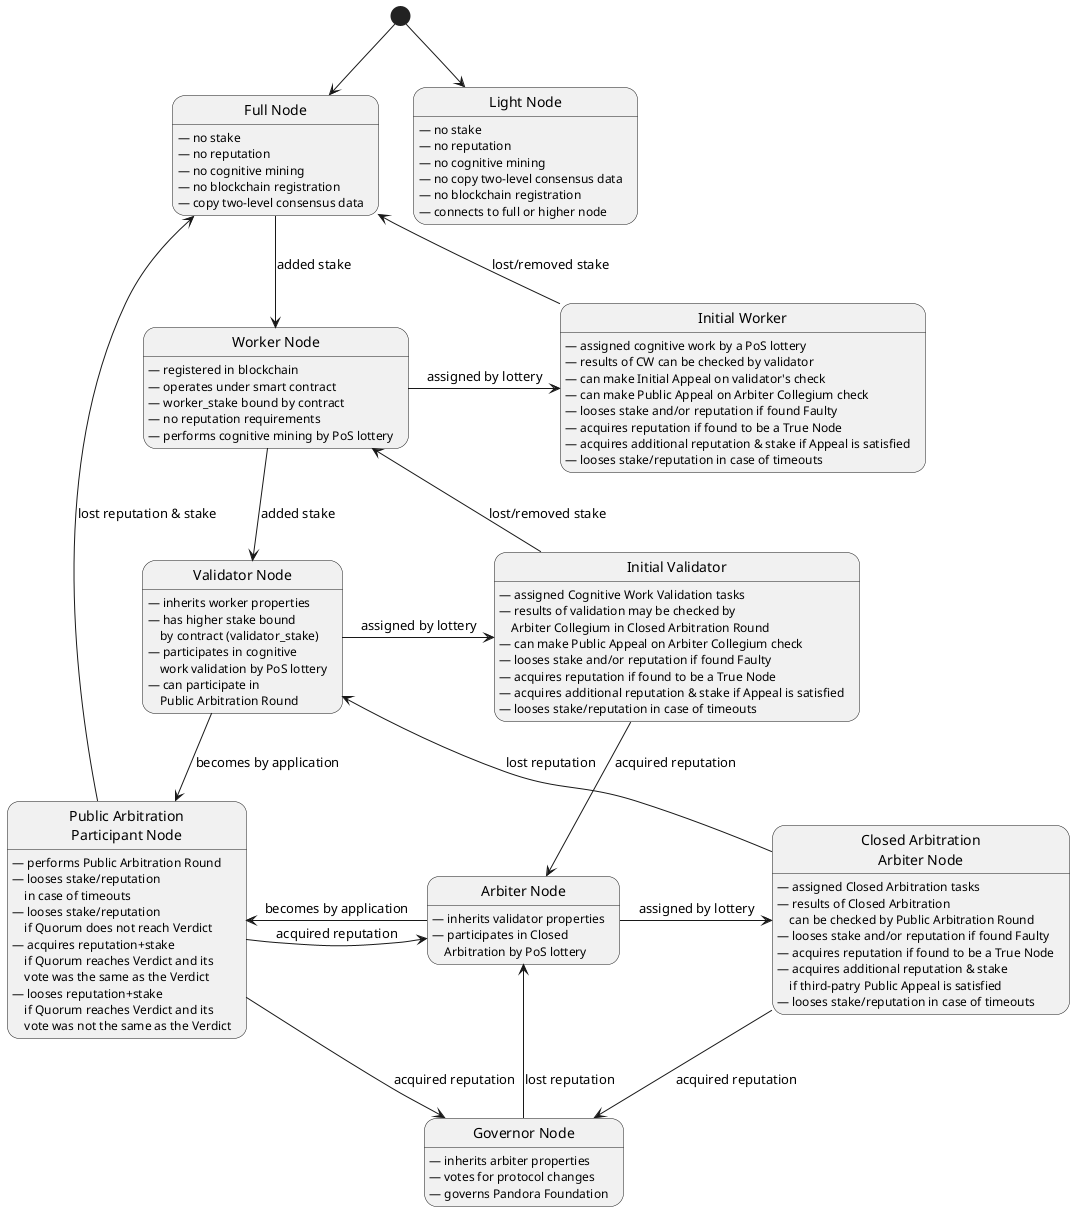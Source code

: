 @startuml
state "Light Node" as light

state "Full Node" as full
state "Worker Node" as worker
state "Validator Node" as validator
state "Arbiter Node" as arbiter
state "Governor Node" as governor

light: — no stake
light: — no reputation
light: — no cognitive mining
light: — no copy two-level consensus data
light: — no blockchain registration
light: — connects to full or higher node

full: — no stake
full: — no reputation
full: — no cognitive mining
full: — no blockchain registration
full: — copy two-level consensus data

worker: — registered in blockchain
worker: — operates under smart contract
worker: — worker_stake bound by contract
worker: — no reputation requirements
worker: — performs cognitive mining by PoS lottery

validator: — inherits worker properties
validator: — has higher stake bound\n    by contract (validator_stake)
validator: — participates in cognitive\n    work validation by PoS lottery
validator: — can participate in\n    Public Arbitration Round

arbiter: — inherits validator properties
arbiter: — participates in Closed\n    Arbitration by PoS lottery

governor: — inherits arbiter properties
governor: — votes for protocol changes
governor: — governs Pandora Foundation

[*] --> full
[*] --> light
full -down-> worker: added stake
worker -down-> validator: added stake
governor -up-> arbiter: lost reputation

state "Initial Worker" as initialWorker
state "Initial Validator" as initialValidator
state "Closed Arbitration\nArbiter Node" as closedArbiter
state "Public Arbitration\nParticipant Node" as public

initialWorker: — assigned cognitive work by a PoS lottery
initialWorker: — results of CW can be checked by validator
initialWorker: — can make Initial Appeal on validator's check
initialWorker: — can make Public Appeal on Arbiter Collegium check
initialWorker: — looses stake and/or reputation if found Faulty
initialWorker: — acquires reputation if found to be a True Node
initialWorker: — acquires additional reputation & stake if Appeal is satisfied
initialWorker: — looses stake/reputation in case of timeouts

initialValidator: — assigned Cognitive Work Validation tasks
initialValidator: — results of validation may be checked by\n    Arbiter Collegium in Closed Arbitration Round
initialValidator: — can make Public Appeal on Arbiter Collegium check
initialValidator: — looses stake and/or reputation if found Faulty
initialValidator: — acquires reputation if found to be a True Node
initialValidator: — acquires additional reputation & stake if Appeal is satisfied
initialValidator: — looses stake/reputation in case of timeouts

closedArbiter: — assigned Closed Arbitration tasks
closedArbiter: — results of Closed Arbitration\n    can be checked by Public Arbitration Round
closedArbiter: — looses stake and/or reputation if found Faulty
closedArbiter: — acquires reputation if found to be a True Node
closedArbiter: — acquires additional reputation & stake\n    if third-patry Public Appeal is satisfied
closedArbiter: — looses stake/reputation in case of timeouts

public: — performs Public Arbitration Round
public: — looses stake/reputation\n    in case of timeouts
public: — looses stake/reputation\n    if Quorum does not reach Verdict
public: — acquires reputation+stake\n    if Quorum reaches Verdict and its\n    vote was the same as the Verdict
public: — looses reputation+stake\n    if Quorum reaches Verdict and its\n    vote was not the same as the Verdict

worker -right-> initialWorker: assigned by lottery
validator -right-> initialValidator: assigned by lottery
arbiter -right-> closedArbiter: assigned by lottery
validator -right-> public: becomes by application
arbiter -left-> public: becomes by application
public -right-> arbiter: acquired reputation
public -down-> governor: acquired reputation
public -up-> full: lost reputation & stake

initialWorker -up-> full: lost/removed stake
initialValidator -up-> worker: lost/removed stake
closedArbiter -up-> validator: lost reputation
initialValidator -down-> arbiter: acquired reputation
closedArbiter -down-> governor: acquired reputation
@enduml
